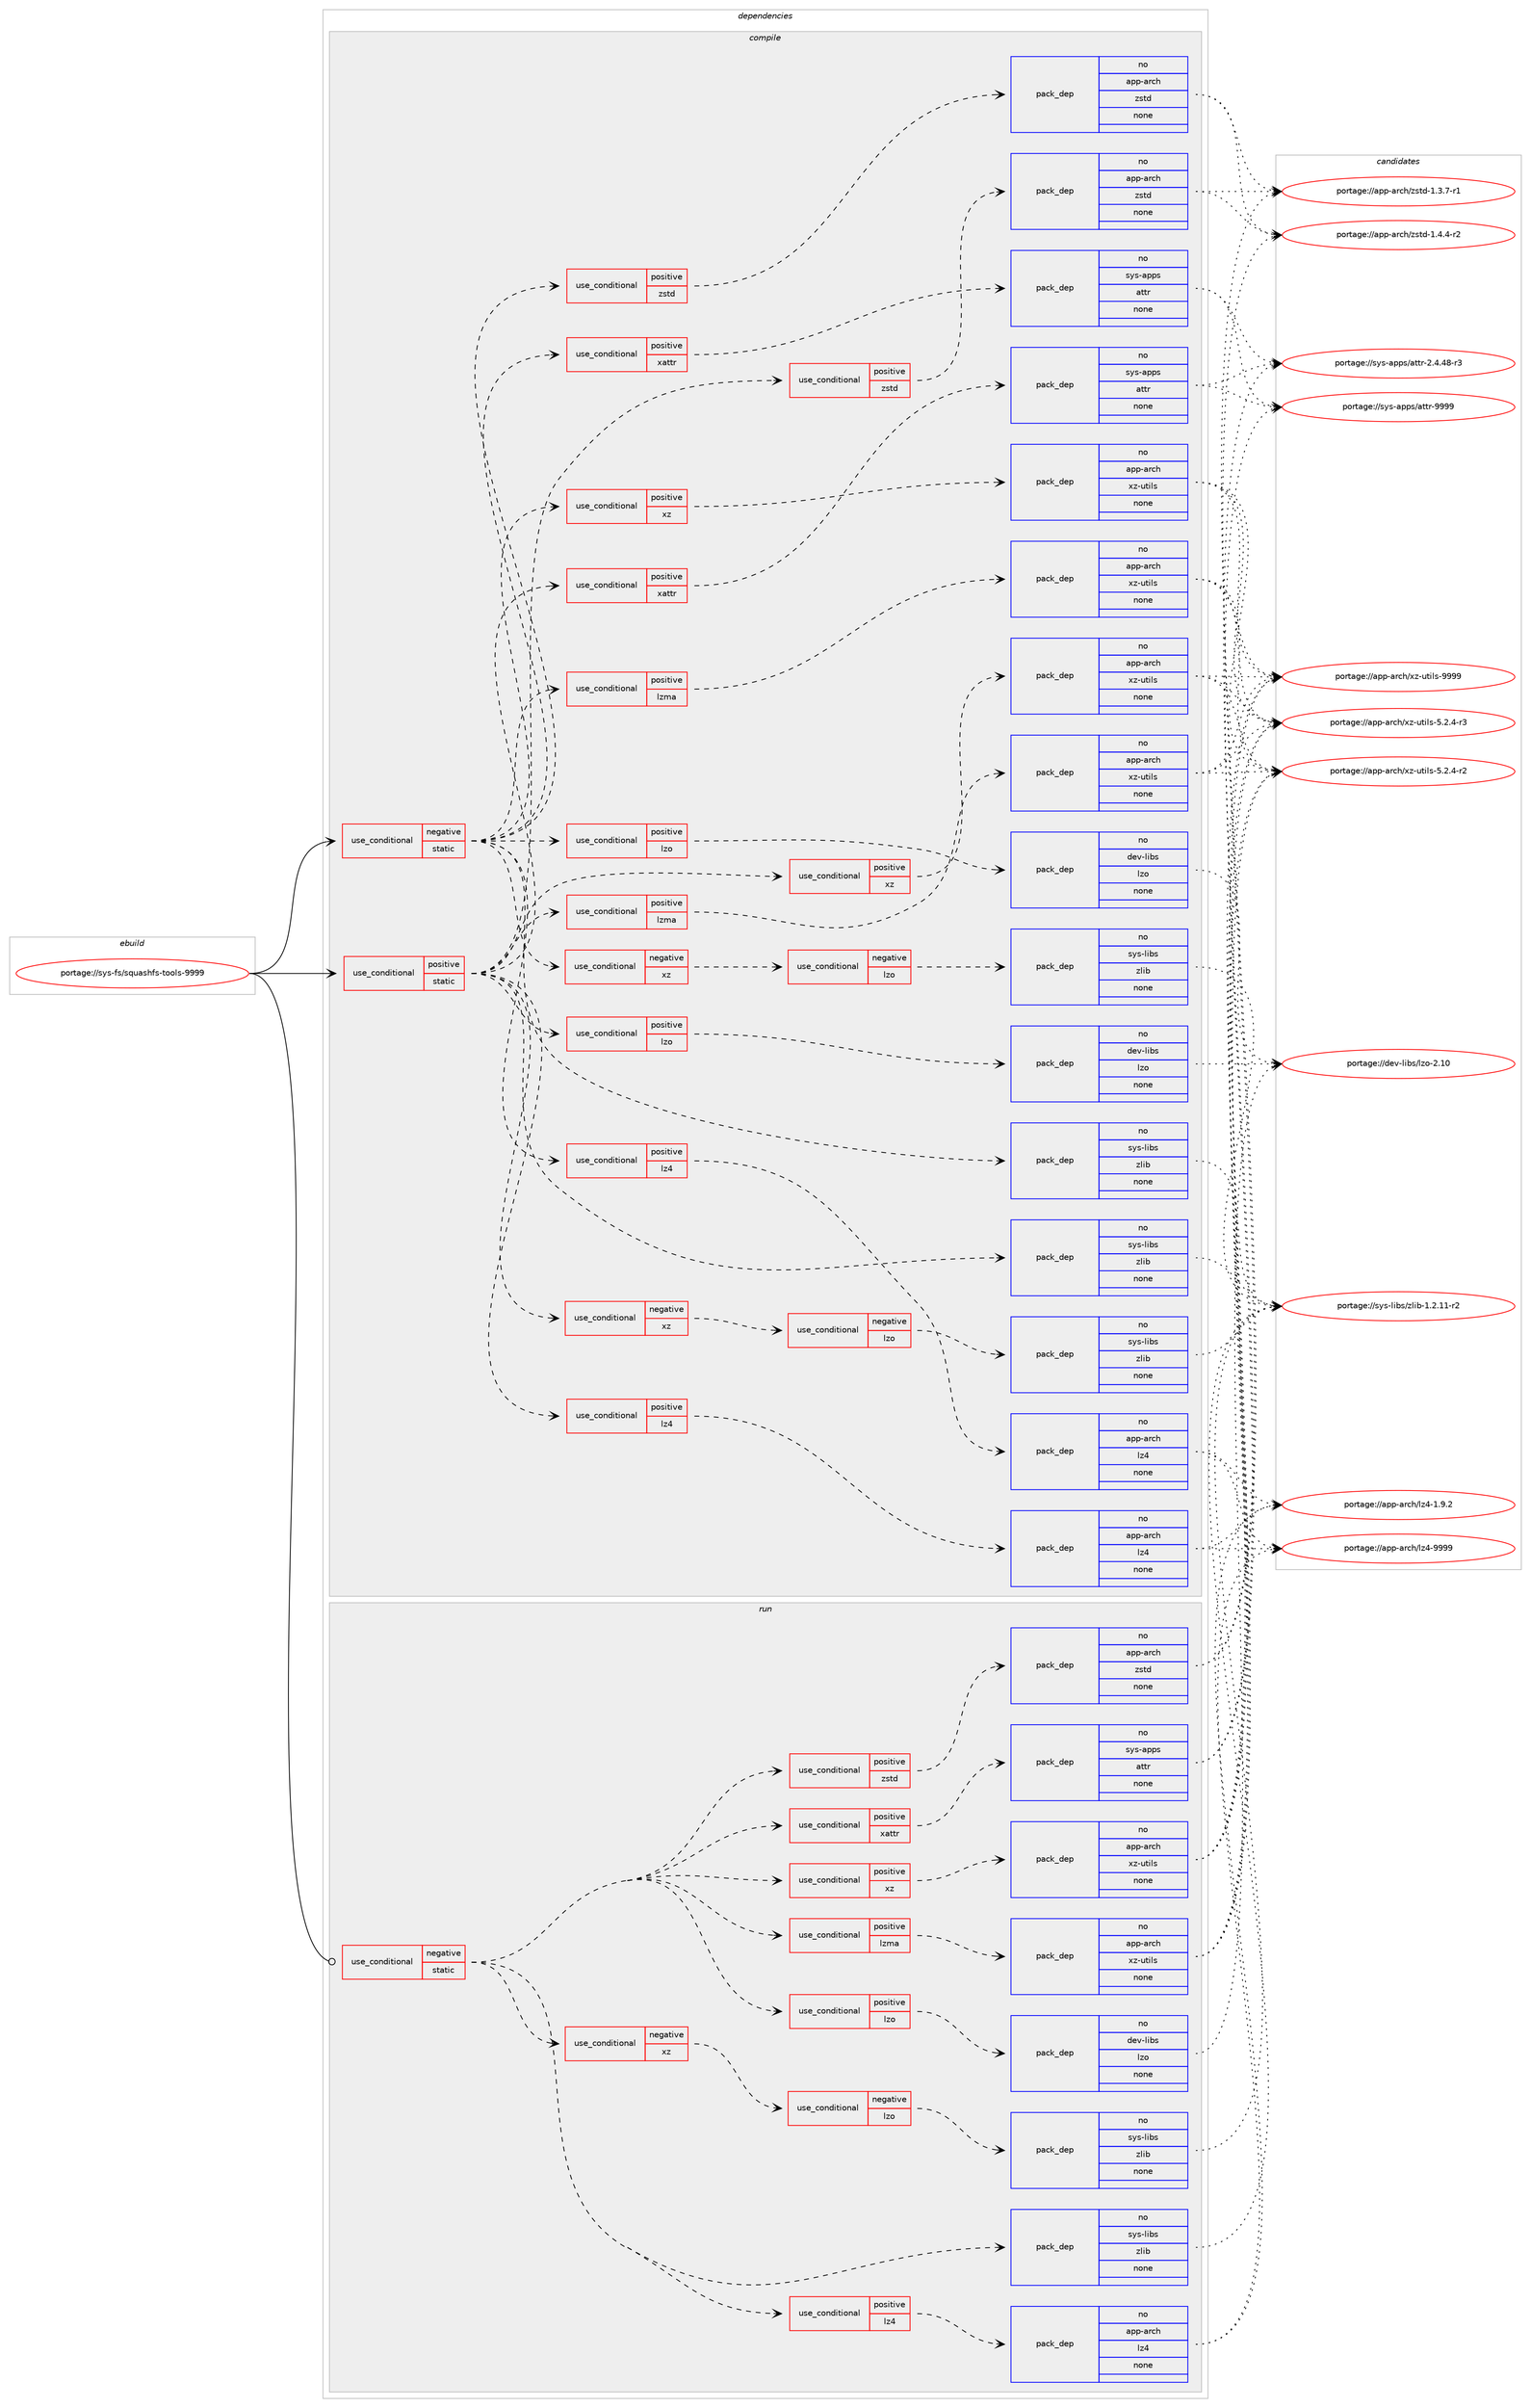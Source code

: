 digraph prolog {

# *************
# Graph options
# *************

newrank=true;
concentrate=true;
compound=true;
graph [rankdir=LR,fontname=Helvetica,fontsize=10,ranksep=1.5];#, ranksep=2.5, nodesep=0.2];
edge  [arrowhead=vee];
node  [fontname=Helvetica,fontsize=10];

# **********
# The ebuild
# **********

subgraph cluster_leftcol {
color=gray;
rank=same;
label=<<i>ebuild</i>>;
id [label="portage://sys-fs/squashfs-tools-9999", color=red, width=4, href="../sys-fs/squashfs-tools-9999.svg"];
}

# ****************
# The dependencies
# ****************

subgraph cluster_midcol {
color=gray;
label=<<i>dependencies</i>>;
subgraph cluster_compile {
fillcolor="#eeeeee";
style=filled;
label=<<i>compile</i>>;
subgraph cond3689 {
dependency23375 [label=<<TABLE BORDER="0" CELLBORDER="1" CELLSPACING="0" CELLPADDING="4"><TR><TD ROWSPAN="3" CELLPADDING="10">use_conditional</TD></TR><TR><TD>negative</TD></TR><TR><TD>static</TD></TR></TABLE>>, shape=none, color=red];
subgraph cond3690 {
dependency23376 [label=<<TABLE BORDER="0" CELLBORDER="1" CELLSPACING="0" CELLPADDING="4"><TR><TD ROWSPAN="3" CELLPADDING="10">use_conditional</TD></TR><TR><TD>negative</TD></TR><TR><TD>xz</TD></TR></TABLE>>, shape=none, color=red];
subgraph cond3691 {
dependency23377 [label=<<TABLE BORDER="0" CELLBORDER="1" CELLSPACING="0" CELLPADDING="4"><TR><TD ROWSPAN="3" CELLPADDING="10">use_conditional</TD></TR><TR><TD>negative</TD></TR><TR><TD>lzo</TD></TR></TABLE>>, shape=none, color=red];
subgraph pack19069 {
dependency23378 [label=<<TABLE BORDER="0" CELLBORDER="1" CELLSPACING="0" CELLPADDING="4" WIDTH="220"><TR><TD ROWSPAN="6" CELLPADDING="30">pack_dep</TD></TR><TR><TD WIDTH="110">no</TD></TR><TR><TD>sys-libs</TD></TR><TR><TD>zlib</TD></TR><TR><TD>none</TD></TR><TR><TD></TD></TR></TABLE>>, shape=none, color=blue];
}
dependency23377:e -> dependency23378:w [weight=20,style="dashed",arrowhead="vee"];
}
dependency23376:e -> dependency23377:w [weight=20,style="dashed",arrowhead="vee"];
}
dependency23375:e -> dependency23376:w [weight=20,style="dashed",arrowhead="vee"];
subgraph cond3692 {
dependency23379 [label=<<TABLE BORDER="0" CELLBORDER="1" CELLSPACING="0" CELLPADDING="4"><TR><TD ROWSPAN="3" CELLPADDING="10">use_conditional</TD></TR><TR><TD>positive</TD></TR><TR><TD>lz4</TD></TR></TABLE>>, shape=none, color=red];
subgraph pack19070 {
dependency23380 [label=<<TABLE BORDER="0" CELLBORDER="1" CELLSPACING="0" CELLPADDING="4" WIDTH="220"><TR><TD ROWSPAN="6" CELLPADDING="30">pack_dep</TD></TR><TR><TD WIDTH="110">no</TD></TR><TR><TD>app-arch</TD></TR><TR><TD>lz4</TD></TR><TR><TD>none</TD></TR><TR><TD></TD></TR></TABLE>>, shape=none, color=blue];
}
dependency23379:e -> dependency23380:w [weight=20,style="dashed",arrowhead="vee"];
}
dependency23375:e -> dependency23379:w [weight=20,style="dashed",arrowhead="vee"];
subgraph cond3693 {
dependency23381 [label=<<TABLE BORDER="0" CELLBORDER="1" CELLSPACING="0" CELLPADDING="4"><TR><TD ROWSPAN="3" CELLPADDING="10">use_conditional</TD></TR><TR><TD>positive</TD></TR><TR><TD>lzma</TD></TR></TABLE>>, shape=none, color=red];
subgraph pack19071 {
dependency23382 [label=<<TABLE BORDER="0" CELLBORDER="1" CELLSPACING="0" CELLPADDING="4" WIDTH="220"><TR><TD ROWSPAN="6" CELLPADDING="30">pack_dep</TD></TR><TR><TD WIDTH="110">no</TD></TR><TR><TD>app-arch</TD></TR><TR><TD>xz-utils</TD></TR><TR><TD>none</TD></TR><TR><TD></TD></TR></TABLE>>, shape=none, color=blue];
}
dependency23381:e -> dependency23382:w [weight=20,style="dashed",arrowhead="vee"];
}
dependency23375:e -> dependency23381:w [weight=20,style="dashed",arrowhead="vee"];
subgraph cond3694 {
dependency23383 [label=<<TABLE BORDER="0" CELLBORDER="1" CELLSPACING="0" CELLPADDING="4"><TR><TD ROWSPAN="3" CELLPADDING="10">use_conditional</TD></TR><TR><TD>positive</TD></TR><TR><TD>lzo</TD></TR></TABLE>>, shape=none, color=red];
subgraph pack19072 {
dependency23384 [label=<<TABLE BORDER="0" CELLBORDER="1" CELLSPACING="0" CELLPADDING="4" WIDTH="220"><TR><TD ROWSPAN="6" CELLPADDING="30">pack_dep</TD></TR><TR><TD WIDTH="110">no</TD></TR><TR><TD>dev-libs</TD></TR><TR><TD>lzo</TD></TR><TR><TD>none</TD></TR><TR><TD></TD></TR></TABLE>>, shape=none, color=blue];
}
dependency23383:e -> dependency23384:w [weight=20,style="dashed",arrowhead="vee"];
}
dependency23375:e -> dependency23383:w [weight=20,style="dashed",arrowhead="vee"];
subgraph pack19073 {
dependency23385 [label=<<TABLE BORDER="0" CELLBORDER="1" CELLSPACING="0" CELLPADDING="4" WIDTH="220"><TR><TD ROWSPAN="6" CELLPADDING="30">pack_dep</TD></TR><TR><TD WIDTH="110">no</TD></TR><TR><TD>sys-libs</TD></TR><TR><TD>zlib</TD></TR><TR><TD>none</TD></TR><TR><TD></TD></TR></TABLE>>, shape=none, color=blue];
}
dependency23375:e -> dependency23385:w [weight=20,style="dashed",arrowhead="vee"];
subgraph cond3695 {
dependency23386 [label=<<TABLE BORDER="0" CELLBORDER="1" CELLSPACING="0" CELLPADDING="4"><TR><TD ROWSPAN="3" CELLPADDING="10">use_conditional</TD></TR><TR><TD>positive</TD></TR><TR><TD>xattr</TD></TR></TABLE>>, shape=none, color=red];
subgraph pack19074 {
dependency23387 [label=<<TABLE BORDER="0" CELLBORDER="1" CELLSPACING="0" CELLPADDING="4" WIDTH="220"><TR><TD ROWSPAN="6" CELLPADDING="30">pack_dep</TD></TR><TR><TD WIDTH="110">no</TD></TR><TR><TD>sys-apps</TD></TR><TR><TD>attr</TD></TR><TR><TD>none</TD></TR><TR><TD></TD></TR></TABLE>>, shape=none, color=blue];
}
dependency23386:e -> dependency23387:w [weight=20,style="dashed",arrowhead="vee"];
}
dependency23375:e -> dependency23386:w [weight=20,style="dashed",arrowhead="vee"];
subgraph cond3696 {
dependency23388 [label=<<TABLE BORDER="0" CELLBORDER="1" CELLSPACING="0" CELLPADDING="4"><TR><TD ROWSPAN="3" CELLPADDING="10">use_conditional</TD></TR><TR><TD>positive</TD></TR><TR><TD>xz</TD></TR></TABLE>>, shape=none, color=red];
subgraph pack19075 {
dependency23389 [label=<<TABLE BORDER="0" CELLBORDER="1" CELLSPACING="0" CELLPADDING="4" WIDTH="220"><TR><TD ROWSPAN="6" CELLPADDING="30">pack_dep</TD></TR><TR><TD WIDTH="110">no</TD></TR><TR><TD>app-arch</TD></TR><TR><TD>xz-utils</TD></TR><TR><TD>none</TD></TR><TR><TD></TD></TR></TABLE>>, shape=none, color=blue];
}
dependency23388:e -> dependency23389:w [weight=20,style="dashed",arrowhead="vee"];
}
dependency23375:e -> dependency23388:w [weight=20,style="dashed",arrowhead="vee"];
subgraph cond3697 {
dependency23390 [label=<<TABLE BORDER="0" CELLBORDER="1" CELLSPACING="0" CELLPADDING="4"><TR><TD ROWSPAN="3" CELLPADDING="10">use_conditional</TD></TR><TR><TD>positive</TD></TR><TR><TD>zstd</TD></TR></TABLE>>, shape=none, color=red];
subgraph pack19076 {
dependency23391 [label=<<TABLE BORDER="0" CELLBORDER="1" CELLSPACING="0" CELLPADDING="4" WIDTH="220"><TR><TD ROWSPAN="6" CELLPADDING="30">pack_dep</TD></TR><TR><TD WIDTH="110">no</TD></TR><TR><TD>app-arch</TD></TR><TR><TD>zstd</TD></TR><TR><TD>none</TD></TR><TR><TD></TD></TR></TABLE>>, shape=none, color=blue];
}
dependency23390:e -> dependency23391:w [weight=20,style="dashed",arrowhead="vee"];
}
dependency23375:e -> dependency23390:w [weight=20,style="dashed",arrowhead="vee"];
}
id:e -> dependency23375:w [weight=20,style="solid",arrowhead="vee"];
subgraph cond3698 {
dependency23392 [label=<<TABLE BORDER="0" CELLBORDER="1" CELLSPACING="0" CELLPADDING="4"><TR><TD ROWSPAN="3" CELLPADDING="10">use_conditional</TD></TR><TR><TD>positive</TD></TR><TR><TD>static</TD></TR></TABLE>>, shape=none, color=red];
subgraph cond3699 {
dependency23393 [label=<<TABLE BORDER="0" CELLBORDER="1" CELLSPACING="0" CELLPADDING="4"><TR><TD ROWSPAN="3" CELLPADDING="10">use_conditional</TD></TR><TR><TD>negative</TD></TR><TR><TD>xz</TD></TR></TABLE>>, shape=none, color=red];
subgraph cond3700 {
dependency23394 [label=<<TABLE BORDER="0" CELLBORDER="1" CELLSPACING="0" CELLPADDING="4"><TR><TD ROWSPAN="3" CELLPADDING="10">use_conditional</TD></TR><TR><TD>negative</TD></TR><TR><TD>lzo</TD></TR></TABLE>>, shape=none, color=red];
subgraph pack19077 {
dependency23395 [label=<<TABLE BORDER="0" CELLBORDER="1" CELLSPACING="0" CELLPADDING="4" WIDTH="220"><TR><TD ROWSPAN="6" CELLPADDING="30">pack_dep</TD></TR><TR><TD WIDTH="110">no</TD></TR><TR><TD>sys-libs</TD></TR><TR><TD>zlib</TD></TR><TR><TD>none</TD></TR><TR><TD></TD></TR></TABLE>>, shape=none, color=blue];
}
dependency23394:e -> dependency23395:w [weight=20,style="dashed",arrowhead="vee"];
}
dependency23393:e -> dependency23394:w [weight=20,style="dashed",arrowhead="vee"];
}
dependency23392:e -> dependency23393:w [weight=20,style="dashed",arrowhead="vee"];
subgraph cond3701 {
dependency23396 [label=<<TABLE BORDER="0" CELLBORDER="1" CELLSPACING="0" CELLPADDING="4"><TR><TD ROWSPAN="3" CELLPADDING="10">use_conditional</TD></TR><TR><TD>positive</TD></TR><TR><TD>lz4</TD></TR></TABLE>>, shape=none, color=red];
subgraph pack19078 {
dependency23397 [label=<<TABLE BORDER="0" CELLBORDER="1" CELLSPACING="0" CELLPADDING="4" WIDTH="220"><TR><TD ROWSPAN="6" CELLPADDING="30">pack_dep</TD></TR><TR><TD WIDTH="110">no</TD></TR><TR><TD>app-arch</TD></TR><TR><TD>lz4</TD></TR><TR><TD>none</TD></TR><TR><TD></TD></TR></TABLE>>, shape=none, color=blue];
}
dependency23396:e -> dependency23397:w [weight=20,style="dashed",arrowhead="vee"];
}
dependency23392:e -> dependency23396:w [weight=20,style="dashed",arrowhead="vee"];
subgraph cond3702 {
dependency23398 [label=<<TABLE BORDER="0" CELLBORDER="1" CELLSPACING="0" CELLPADDING="4"><TR><TD ROWSPAN="3" CELLPADDING="10">use_conditional</TD></TR><TR><TD>positive</TD></TR><TR><TD>lzma</TD></TR></TABLE>>, shape=none, color=red];
subgraph pack19079 {
dependency23399 [label=<<TABLE BORDER="0" CELLBORDER="1" CELLSPACING="0" CELLPADDING="4" WIDTH="220"><TR><TD ROWSPAN="6" CELLPADDING="30">pack_dep</TD></TR><TR><TD WIDTH="110">no</TD></TR><TR><TD>app-arch</TD></TR><TR><TD>xz-utils</TD></TR><TR><TD>none</TD></TR><TR><TD></TD></TR></TABLE>>, shape=none, color=blue];
}
dependency23398:e -> dependency23399:w [weight=20,style="dashed",arrowhead="vee"];
}
dependency23392:e -> dependency23398:w [weight=20,style="dashed",arrowhead="vee"];
subgraph cond3703 {
dependency23400 [label=<<TABLE BORDER="0" CELLBORDER="1" CELLSPACING="0" CELLPADDING="4"><TR><TD ROWSPAN="3" CELLPADDING="10">use_conditional</TD></TR><TR><TD>positive</TD></TR><TR><TD>lzo</TD></TR></TABLE>>, shape=none, color=red];
subgraph pack19080 {
dependency23401 [label=<<TABLE BORDER="0" CELLBORDER="1" CELLSPACING="0" CELLPADDING="4" WIDTH="220"><TR><TD ROWSPAN="6" CELLPADDING="30">pack_dep</TD></TR><TR><TD WIDTH="110">no</TD></TR><TR><TD>dev-libs</TD></TR><TR><TD>lzo</TD></TR><TR><TD>none</TD></TR><TR><TD></TD></TR></TABLE>>, shape=none, color=blue];
}
dependency23400:e -> dependency23401:w [weight=20,style="dashed",arrowhead="vee"];
}
dependency23392:e -> dependency23400:w [weight=20,style="dashed",arrowhead="vee"];
subgraph pack19081 {
dependency23402 [label=<<TABLE BORDER="0" CELLBORDER="1" CELLSPACING="0" CELLPADDING="4" WIDTH="220"><TR><TD ROWSPAN="6" CELLPADDING="30">pack_dep</TD></TR><TR><TD WIDTH="110">no</TD></TR><TR><TD>sys-libs</TD></TR><TR><TD>zlib</TD></TR><TR><TD>none</TD></TR><TR><TD></TD></TR></TABLE>>, shape=none, color=blue];
}
dependency23392:e -> dependency23402:w [weight=20,style="dashed",arrowhead="vee"];
subgraph cond3704 {
dependency23403 [label=<<TABLE BORDER="0" CELLBORDER="1" CELLSPACING="0" CELLPADDING="4"><TR><TD ROWSPAN="3" CELLPADDING="10">use_conditional</TD></TR><TR><TD>positive</TD></TR><TR><TD>xattr</TD></TR></TABLE>>, shape=none, color=red];
subgraph pack19082 {
dependency23404 [label=<<TABLE BORDER="0" CELLBORDER="1" CELLSPACING="0" CELLPADDING="4" WIDTH="220"><TR><TD ROWSPAN="6" CELLPADDING="30">pack_dep</TD></TR><TR><TD WIDTH="110">no</TD></TR><TR><TD>sys-apps</TD></TR><TR><TD>attr</TD></TR><TR><TD>none</TD></TR><TR><TD></TD></TR></TABLE>>, shape=none, color=blue];
}
dependency23403:e -> dependency23404:w [weight=20,style="dashed",arrowhead="vee"];
}
dependency23392:e -> dependency23403:w [weight=20,style="dashed",arrowhead="vee"];
subgraph cond3705 {
dependency23405 [label=<<TABLE BORDER="0" CELLBORDER="1" CELLSPACING="0" CELLPADDING="4"><TR><TD ROWSPAN="3" CELLPADDING="10">use_conditional</TD></TR><TR><TD>positive</TD></TR><TR><TD>xz</TD></TR></TABLE>>, shape=none, color=red];
subgraph pack19083 {
dependency23406 [label=<<TABLE BORDER="0" CELLBORDER="1" CELLSPACING="0" CELLPADDING="4" WIDTH="220"><TR><TD ROWSPAN="6" CELLPADDING="30">pack_dep</TD></TR><TR><TD WIDTH="110">no</TD></TR><TR><TD>app-arch</TD></TR><TR><TD>xz-utils</TD></TR><TR><TD>none</TD></TR><TR><TD></TD></TR></TABLE>>, shape=none, color=blue];
}
dependency23405:e -> dependency23406:w [weight=20,style="dashed",arrowhead="vee"];
}
dependency23392:e -> dependency23405:w [weight=20,style="dashed",arrowhead="vee"];
subgraph cond3706 {
dependency23407 [label=<<TABLE BORDER="0" CELLBORDER="1" CELLSPACING="0" CELLPADDING="4"><TR><TD ROWSPAN="3" CELLPADDING="10">use_conditional</TD></TR><TR><TD>positive</TD></TR><TR><TD>zstd</TD></TR></TABLE>>, shape=none, color=red];
subgraph pack19084 {
dependency23408 [label=<<TABLE BORDER="0" CELLBORDER="1" CELLSPACING="0" CELLPADDING="4" WIDTH="220"><TR><TD ROWSPAN="6" CELLPADDING="30">pack_dep</TD></TR><TR><TD WIDTH="110">no</TD></TR><TR><TD>app-arch</TD></TR><TR><TD>zstd</TD></TR><TR><TD>none</TD></TR><TR><TD></TD></TR></TABLE>>, shape=none, color=blue];
}
dependency23407:e -> dependency23408:w [weight=20,style="dashed",arrowhead="vee"];
}
dependency23392:e -> dependency23407:w [weight=20,style="dashed",arrowhead="vee"];
}
id:e -> dependency23392:w [weight=20,style="solid",arrowhead="vee"];
}
subgraph cluster_compileandrun {
fillcolor="#eeeeee";
style=filled;
label=<<i>compile and run</i>>;
}
subgraph cluster_run {
fillcolor="#eeeeee";
style=filled;
label=<<i>run</i>>;
subgraph cond3707 {
dependency23409 [label=<<TABLE BORDER="0" CELLBORDER="1" CELLSPACING="0" CELLPADDING="4"><TR><TD ROWSPAN="3" CELLPADDING="10">use_conditional</TD></TR><TR><TD>negative</TD></TR><TR><TD>static</TD></TR></TABLE>>, shape=none, color=red];
subgraph cond3708 {
dependency23410 [label=<<TABLE BORDER="0" CELLBORDER="1" CELLSPACING="0" CELLPADDING="4"><TR><TD ROWSPAN="3" CELLPADDING="10">use_conditional</TD></TR><TR><TD>negative</TD></TR><TR><TD>xz</TD></TR></TABLE>>, shape=none, color=red];
subgraph cond3709 {
dependency23411 [label=<<TABLE BORDER="0" CELLBORDER="1" CELLSPACING="0" CELLPADDING="4"><TR><TD ROWSPAN="3" CELLPADDING="10">use_conditional</TD></TR><TR><TD>negative</TD></TR><TR><TD>lzo</TD></TR></TABLE>>, shape=none, color=red];
subgraph pack19085 {
dependency23412 [label=<<TABLE BORDER="0" CELLBORDER="1" CELLSPACING="0" CELLPADDING="4" WIDTH="220"><TR><TD ROWSPAN="6" CELLPADDING="30">pack_dep</TD></TR><TR><TD WIDTH="110">no</TD></TR><TR><TD>sys-libs</TD></TR><TR><TD>zlib</TD></TR><TR><TD>none</TD></TR><TR><TD></TD></TR></TABLE>>, shape=none, color=blue];
}
dependency23411:e -> dependency23412:w [weight=20,style="dashed",arrowhead="vee"];
}
dependency23410:e -> dependency23411:w [weight=20,style="dashed",arrowhead="vee"];
}
dependency23409:e -> dependency23410:w [weight=20,style="dashed",arrowhead="vee"];
subgraph cond3710 {
dependency23413 [label=<<TABLE BORDER="0" CELLBORDER="1" CELLSPACING="0" CELLPADDING="4"><TR><TD ROWSPAN="3" CELLPADDING="10">use_conditional</TD></TR><TR><TD>positive</TD></TR><TR><TD>lz4</TD></TR></TABLE>>, shape=none, color=red];
subgraph pack19086 {
dependency23414 [label=<<TABLE BORDER="0" CELLBORDER="1" CELLSPACING="0" CELLPADDING="4" WIDTH="220"><TR><TD ROWSPAN="6" CELLPADDING="30">pack_dep</TD></TR><TR><TD WIDTH="110">no</TD></TR><TR><TD>app-arch</TD></TR><TR><TD>lz4</TD></TR><TR><TD>none</TD></TR><TR><TD></TD></TR></TABLE>>, shape=none, color=blue];
}
dependency23413:e -> dependency23414:w [weight=20,style="dashed",arrowhead="vee"];
}
dependency23409:e -> dependency23413:w [weight=20,style="dashed",arrowhead="vee"];
subgraph cond3711 {
dependency23415 [label=<<TABLE BORDER="0" CELLBORDER="1" CELLSPACING="0" CELLPADDING="4"><TR><TD ROWSPAN="3" CELLPADDING="10">use_conditional</TD></TR><TR><TD>positive</TD></TR><TR><TD>lzma</TD></TR></TABLE>>, shape=none, color=red];
subgraph pack19087 {
dependency23416 [label=<<TABLE BORDER="0" CELLBORDER="1" CELLSPACING="0" CELLPADDING="4" WIDTH="220"><TR><TD ROWSPAN="6" CELLPADDING="30">pack_dep</TD></TR><TR><TD WIDTH="110">no</TD></TR><TR><TD>app-arch</TD></TR><TR><TD>xz-utils</TD></TR><TR><TD>none</TD></TR><TR><TD></TD></TR></TABLE>>, shape=none, color=blue];
}
dependency23415:e -> dependency23416:w [weight=20,style="dashed",arrowhead="vee"];
}
dependency23409:e -> dependency23415:w [weight=20,style="dashed",arrowhead="vee"];
subgraph cond3712 {
dependency23417 [label=<<TABLE BORDER="0" CELLBORDER="1" CELLSPACING="0" CELLPADDING="4"><TR><TD ROWSPAN="3" CELLPADDING="10">use_conditional</TD></TR><TR><TD>positive</TD></TR><TR><TD>lzo</TD></TR></TABLE>>, shape=none, color=red];
subgraph pack19088 {
dependency23418 [label=<<TABLE BORDER="0" CELLBORDER="1" CELLSPACING="0" CELLPADDING="4" WIDTH="220"><TR><TD ROWSPAN="6" CELLPADDING="30">pack_dep</TD></TR><TR><TD WIDTH="110">no</TD></TR><TR><TD>dev-libs</TD></TR><TR><TD>lzo</TD></TR><TR><TD>none</TD></TR><TR><TD></TD></TR></TABLE>>, shape=none, color=blue];
}
dependency23417:e -> dependency23418:w [weight=20,style="dashed",arrowhead="vee"];
}
dependency23409:e -> dependency23417:w [weight=20,style="dashed",arrowhead="vee"];
subgraph pack19089 {
dependency23419 [label=<<TABLE BORDER="0" CELLBORDER="1" CELLSPACING="0" CELLPADDING="4" WIDTH="220"><TR><TD ROWSPAN="6" CELLPADDING="30">pack_dep</TD></TR><TR><TD WIDTH="110">no</TD></TR><TR><TD>sys-libs</TD></TR><TR><TD>zlib</TD></TR><TR><TD>none</TD></TR><TR><TD></TD></TR></TABLE>>, shape=none, color=blue];
}
dependency23409:e -> dependency23419:w [weight=20,style="dashed",arrowhead="vee"];
subgraph cond3713 {
dependency23420 [label=<<TABLE BORDER="0" CELLBORDER="1" CELLSPACING="0" CELLPADDING="4"><TR><TD ROWSPAN="3" CELLPADDING="10">use_conditional</TD></TR><TR><TD>positive</TD></TR><TR><TD>xattr</TD></TR></TABLE>>, shape=none, color=red];
subgraph pack19090 {
dependency23421 [label=<<TABLE BORDER="0" CELLBORDER="1" CELLSPACING="0" CELLPADDING="4" WIDTH="220"><TR><TD ROWSPAN="6" CELLPADDING="30">pack_dep</TD></TR><TR><TD WIDTH="110">no</TD></TR><TR><TD>sys-apps</TD></TR><TR><TD>attr</TD></TR><TR><TD>none</TD></TR><TR><TD></TD></TR></TABLE>>, shape=none, color=blue];
}
dependency23420:e -> dependency23421:w [weight=20,style="dashed",arrowhead="vee"];
}
dependency23409:e -> dependency23420:w [weight=20,style="dashed",arrowhead="vee"];
subgraph cond3714 {
dependency23422 [label=<<TABLE BORDER="0" CELLBORDER="1" CELLSPACING="0" CELLPADDING="4"><TR><TD ROWSPAN="3" CELLPADDING="10">use_conditional</TD></TR><TR><TD>positive</TD></TR><TR><TD>xz</TD></TR></TABLE>>, shape=none, color=red];
subgraph pack19091 {
dependency23423 [label=<<TABLE BORDER="0" CELLBORDER="1" CELLSPACING="0" CELLPADDING="4" WIDTH="220"><TR><TD ROWSPAN="6" CELLPADDING="30">pack_dep</TD></TR><TR><TD WIDTH="110">no</TD></TR><TR><TD>app-arch</TD></TR><TR><TD>xz-utils</TD></TR><TR><TD>none</TD></TR><TR><TD></TD></TR></TABLE>>, shape=none, color=blue];
}
dependency23422:e -> dependency23423:w [weight=20,style="dashed",arrowhead="vee"];
}
dependency23409:e -> dependency23422:w [weight=20,style="dashed",arrowhead="vee"];
subgraph cond3715 {
dependency23424 [label=<<TABLE BORDER="0" CELLBORDER="1" CELLSPACING="0" CELLPADDING="4"><TR><TD ROWSPAN="3" CELLPADDING="10">use_conditional</TD></TR><TR><TD>positive</TD></TR><TR><TD>zstd</TD></TR></TABLE>>, shape=none, color=red];
subgraph pack19092 {
dependency23425 [label=<<TABLE BORDER="0" CELLBORDER="1" CELLSPACING="0" CELLPADDING="4" WIDTH="220"><TR><TD ROWSPAN="6" CELLPADDING="30">pack_dep</TD></TR><TR><TD WIDTH="110">no</TD></TR><TR><TD>app-arch</TD></TR><TR><TD>zstd</TD></TR><TR><TD>none</TD></TR><TR><TD></TD></TR></TABLE>>, shape=none, color=blue];
}
dependency23424:e -> dependency23425:w [weight=20,style="dashed",arrowhead="vee"];
}
dependency23409:e -> dependency23424:w [weight=20,style="dashed",arrowhead="vee"];
}
id:e -> dependency23409:w [weight=20,style="solid",arrowhead="odot"];
}
}

# **************
# The candidates
# **************

subgraph cluster_choices {
rank=same;
color=gray;
label=<<i>candidates</i>>;

subgraph choice19069 {
color=black;
nodesep=1;
choice11512111545108105981154712210810598454946504649494511450 [label="portage://sys-libs/zlib-1.2.11-r2", color=red, width=4,href="../sys-libs/zlib-1.2.11-r2.svg"];
dependency23378:e -> choice11512111545108105981154712210810598454946504649494511450:w [style=dotted,weight="100"];
}
subgraph choice19070 {
color=black;
nodesep=1;
choice9711211245971149910447108122524557575757 [label="portage://app-arch/lz4-9999", color=red, width=4,href="../app-arch/lz4-9999.svg"];
choice971121124597114991044710812252454946574650 [label="portage://app-arch/lz4-1.9.2", color=red, width=4,href="../app-arch/lz4-1.9.2.svg"];
dependency23380:e -> choice9711211245971149910447108122524557575757:w [style=dotted,weight="100"];
dependency23380:e -> choice971121124597114991044710812252454946574650:w [style=dotted,weight="100"];
}
subgraph choice19071 {
color=black;
nodesep=1;
choice9711211245971149910447120122451171161051081154557575757 [label="portage://app-arch/xz-utils-9999", color=red, width=4,href="../app-arch/xz-utils-9999.svg"];
choice9711211245971149910447120122451171161051081154553465046524511451 [label="portage://app-arch/xz-utils-5.2.4-r3", color=red, width=4,href="../app-arch/xz-utils-5.2.4-r3.svg"];
choice9711211245971149910447120122451171161051081154553465046524511450 [label="portage://app-arch/xz-utils-5.2.4-r2", color=red, width=4,href="../app-arch/xz-utils-5.2.4-r2.svg"];
dependency23382:e -> choice9711211245971149910447120122451171161051081154557575757:w [style=dotted,weight="100"];
dependency23382:e -> choice9711211245971149910447120122451171161051081154553465046524511451:w [style=dotted,weight="100"];
dependency23382:e -> choice9711211245971149910447120122451171161051081154553465046524511450:w [style=dotted,weight="100"];
}
subgraph choice19072 {
color=black;
nodesep=1;
choice1001011184510810598115471081221114550464948 [label="portage://dev-libs/lzo-2.10", color=red, width=4,href="../dev-libs/lzo-2.10.svg"];
dependency23384:e -> choice1001011184510810598115471081221114550464948:w [style=dotted,weight="100"];
}
subgraph choice19073 {
color=black;
nodesep=1;
choice11512111545108105981154712210810598454946504649494511450 [label="portage://sys-libs/zlib-1.2.11-r2", color=red, width=4,href="../sys-libs/zlib-1.2.11-r2.svg"];
dependency23385:e -> choice11512111545108105981154712210810598454946504649494511450:w [style=dotted,weight="100"];
}
subgraph choice19074 {
color=black;
nodesep=1;
choice115121115459711211211547971161161144557575757 [label="portage://sys-apps/attr-9999", color=red, width=4,href="../sys-apps/attr-9999.svg"];
choice11512111545971121121154797116116114455046524652564511451 [label="portage://sys-apps/attr-2.4.48-r3", color=red, width=4,href="../sys-apps/attr-2.4.48-r3.svg"];
dependency23387:e -> choice115121115459711211211547971161161144557575757:w [style=dotted,weight="100"];
dependency23387:e -> choice11512111545971121121154797116116114455046524652564511451:w [style=dotted,weight="100"];
}
subgraph choice19075 {
color=black;
nodesep=1;
choice9711211245971149910447120122451171161051081154557575757 [label="portage://app-arch/xz-utils-9999", color=red, width=4,href="../app-arch/xz-utils-9999.svg"];
choice9711211245971149910447120122451171161051081154553465046524511451 [label="portage://app-arch/xz-utils-5.2.4-r3", color=red, width=4,href="../app-arch/xz-utils-5.2.4-r3.svg"];
choice9711211245971149910447120122451171161051081154553465046524511450 [label="portage://app-arch/xz-utils-5.2.4-r2", color=red, width=4,href="../app-arch/xz-utils-5.2.4-r2.svg"];
dependency23389:e -> choice9711211245971149910447120122451171161051081154557575757:w [style=dotted,weight="100"];
dependency23389:e -> choice9711211245971149910447120122451171161051081154553465046524511451:w [style=dotted,weight="100"];
dependency23389:e -> choice9711211245971149910447120122451171161051081154553465046524511450:w [style=dotted,weight="100"];
}
subgraph choice19076 {
color=black;
nodesep=1;
choice97112112459711499104471221151161004549465246524511450 [label="portage://app-arch/zstd-1.4.4-r2", color=red, width=4,href="../app-arch/zstd-1.4.4-r2.svg"];
choice97112112459711499104471221151161004549465146554511449 [label="portage://app-arch/zstd-1.3.7-r1", color=red, width=4,href="../app-arch/zstd-1.3.7-r1.svg"];
dependency23391:e -> choice97112112459711499104471221151161004549465246524511450:w [style=dotted,weight="100"];
dependency23391:e -> choice97112112459711499104471221151161004549465146554511449:w [style=dotted,weight="100"];
}
subgraph choice19077 {
color=black;
nodesep=1;
choice11512111545108105981154712210810598454946504649494511450 [label="portage://sys-libs/zlib-1.2.11-r2", color=red, width=4,href="../sys-libs/zlib-1.2.11-r2.svg"];
dependency23395:e -> choice11512111545108105981154712210810598454946504649494511450:w [style=dotted,weight="100"];
}
subgraph choice19078 {
color=black;
nodesep=1;
choice9711211245971149910447108122524557575757 [label="portage://app-arch/lz4-9999", color=red, width=4,href="../app-arch/lz4-9999.svg"];
choice971121124597114991044710812252454946574650 [label="portage://app-arch/lz4-1.9.2", color=red, width=4,href="../app-arch/lz4-1.9.2.svg"];
dependency23397:e -> choice9711211245971149910447108122524557575757:w [style=dotted,weight="100"];
dependency23397:e -> choice971121124597114991044710812252454946574650:w [style=dotted,weight="100"];
}
subgraph choice19079 {
color=black;
nodesep=1;
choice9711211245971149910447120122451171161051081154557575757 [label="portage://app-arch/xz-utils-9999", color=red, width=4,href="../app-arch/xz-utils-9999.svg"];
choice9711211245971149910447120122451171161051081154553465046524511451 [label="portage://app-arch/xz-utils-5.2.4-r3", color=red, width=4,href="../app-arch/xz-utils-5.2.4-r3.svg"];
choice9711211245971149910447120122451171161051081154553465046524511450 [label="portage://app-arch/xz-utils-5.2.4-r2", color=red, width=4,href="../app-arch/xz-utils-5.2.4-r2.svg"];
dependency23399:e -> choice9711211245971149910447120122451171161051081154557575757:w [style=dotted,weight="100"];
dependency23399:e -> choice9711211245971149910447120122451171161051081154553465046524511451:w [style=dotted,weight="100"];
dependency23399:e -> choice9711211245971149910447120122451171161051081154553465046524511450:w [style=dotted,weight="100"];
}
subgraph choice19080 {
color=black;
nodesep=1;
choice1001011184510810598115471081221114550464948 [label="portage://dev-libs/lzo-2.10", color=red, width=4,href="../dev-libs/lzo-2.10.svg"];
dependency23401:e -> choice1001011184510810598115471081221114550464948:w [style=dotted,weight="100"];
}
subgraph choice19081 {
color=black;
nodesep=1;
choice11512111545108105981154712210810598454946504649494511450 [label="portage://sys-libs/zlib-1.2.11-r2", color=red, width=4,href="../sys-libs/zlib-1.2.11-r2.svg"];
dependency23402:e -> choice11512111545108105981154712210810598454946504649494511450:w [style=dotted,weight="100"];
}
subgraph choice19082 {
color=black;
nodesep=1;
choice115121115459711211211547971161161144557575757 [label="portage://sys-apps/attr-9999", color=red, width=4,href="../sys-apps/attr-9999.svg"];
choice11512111545971121121154797116116114455046524652564511451 [label="portage://sys-apps/attr-2.4.48-r3", color=red, width=4,href="../sys-apps/attr-2.4.48-r3.svg"];
dependency23404:e -> choice115121115459711211211547971161161144557575757:w [style=dotted,weight="100"];
dependency23404:e -> choice11512111545971121121154797116116114455046524652564511451:w [style=dotted,weight="100"];
}
subgraph choice19083 {
color=black;
nodesep=1;
choice9711211245971149910447120122451171161051081154557575757 [label="portage://app-arch/xz-utils-9999", color=red, width=4,href="../app-arch/xz-utils-9999.svg"];
choice9711211245971149910447120122451171161051081154553465046524511451 [label="portage://app-arch/xz-utils-5.2.4-r3", color=red, width=4,href="../app-arch/xz-utils-5.2.4-r3.svg"];
choice9711211245971149910447120122451171161051081154553465046524511450 [label="portage://app-arch/xz-utils-5.2.4-r2", color=red, width=4,href="../app-arch/xz-utils-5.2.4-r2.svg"];
dependency23406:e -> choice9711211245971149910447120122451171161051081154557575757:w [style=dotted,weight="100"];
dependency23406:e -> choice9711211245971149910447120122451171161051081154553465046524511451:w [style=dotted,weight="100"];
dependency23406:e -> choice9711211245971149910447120122451171161051081154553465046524511450:w [style=dotted,weight="100"];
}
subgraph choice19084 {
color=black;
nodesep=1;
choice97112112459711499104471221151161004549465246524511450 [label="portage://app-arch/zstd-1.4.4-r2", color=red, width=4,href="../app-arch/zstd-1.4.4-r2.svg"];
choice97112112459711499104471221151161004549465146554511449 [label="portage://app-arch/zstd-1.3.7-r1", color=red, width=4,href="../app-arch/zstd-1.3.7-r1.svg"];
dependency23408:e -> choice97112112459711499104471221151161004549465246524511450:w [style=dotted,weight="100"];
dependency23408:e -> choice97112112459711499104471221151161004549465146554511449:w [style=dotted,weight="100"];
}
subgraph choice19085 {
color=black;
nodesep=1;
choice11512111545108105981154712210810598454946504649494511450 [label="portage://sys-libs/zlib-1.2.11-r2", color=red, width=4,href="../sys-libs/zlib-1.2.11-r2.svg"];
dependency23412:e -> choice11512111545108105981154712210810598454946504649494511450:w [style=dotted,weight="100"];
}
subgraph choice19086 {
color=black;
nodesep=1;
choice9711211245971149910447108122524557575757 [label="portage://app-arch/lz4-9999", color=red, width=4,href="../app-arch/lz4-9999.svg"];
choice971121124597114991044710812252454946574650 [label="portage://app-arch/lz4-1.9.2", color=red, width=4,href="../app-arch/lz4-1.9.2.svg"];
dependency23414:e -> choice9711211245971149910447108122524557575757:w [style=dotted,weight="100"];
dependency23414:e -> choice971121124597114991044710812252454946574650:w [style=dotted,weight="100"];
}
subgraph choice19087 {
color=black;
nodesep=1;
choice9711211245971149910447120122451171161051081154557575757 [label="portage://app-arch/xz-utils-9999", color=red, width=4,href="../app-arch/xz-utils-9999.svg"];
choice9711211245971149910447120122451171161051081154553465046524511451 [label="portage://app-arch/xz-utils-5.2.4-r3", color=red, width=4,href="../app-arch/xz-utils-5.2.4-r3.svg"];
choice9711211245971149910447120122451171161051081154553465046524511450 [label="portage://app-arch/xz-utils-5.2.4-r2", color=red, width=4,href="../app-arch/xz-utils-5.2.4-r2.svg"];
dependency23416:e -> choice9711211245971149910447120122451171161051081154557575757:w [style=dotted,weight="100"];
dependency23416:e -> choice9711211245971149910447120122451171161051081154553465046524511451:w [style=dotted,weight="100"];
dependency23416:e -> choice9711211245971149910447120122451171161051081154553465046524511450:w [style=dotted,weight="100"];
}
subgraph choice19088 {
color=black;
nodesep=1;
choice1001011184510810598115471081221114550464948 [label="portage://dev-libs/lzo-2.10", color=red, width=4,href="../dev-libs/lzo-2.10.svg"];
dependency23418:e -> choice1001011184510810598115471081221114550464948:w [style=dotted,weight="100"];
}
subgraph choice19089 {
color=black;
nodesep=1;
choice11512111545108105981154712210810598454946504649494511450 [label="portage://sys-libs/zlib-1.2.11-r2", color=red, width=4,href="../sys-libs/zlib-1.2.11-r2.svg"];
dependency23419:e -> choice11512111545108105981154712210810598454946504649494511450:w [style=dotted,weight="100"];
}
subgraph choice19090 {
color=black;
nodesep=1;
choice115121115459711211211547971161161144557575757 [label="portage://sys-apps/attr-9999", color=red, width=4,href="../sys-apps/attr-9999.svg"];
choice11512111545971121121154797116116114455046524652564511451 [label="portage://sys-apps/attr-2.4.48-r3", color=red, width=4,href="../sys-apps/attr-2.4.48-r3.svg"];
dependency23421:e -> choice115121115459711211211547971161161144557575757:w [style=dotted,weight="100"];
dependency23421:e -> choice11512111545971121121154797116116114455046524652564511451:w [style=dotted,weight="100"];
}
subgraph choice19091 {
color=black;
nodesep=1;
choice9711211245971149910447120122451171161051081154557575757 [label="portage://app-arch/xz-utils-9999", color=red, width=4,href="../app-arch/xz-utils-9999.svg"];
choice9711211245971149910447120122451171161051081154553465046524511451 [label="portage://app-arch/xz-utils-5.2.4-r3", color=red, width=4,href="../app-arch/xz-utils-5.2.4-r3.svg"];
choice9711211245971149910447120122451171161051081154553465046524511450 [label="portage://app-arch/xz-utils-5.2.4-r2", color=red, width=4,href="../app-arch/xz-utils-5.2.4-r2.svg"];
dependency23423:e -> choice9711211245971149910447120122451171161051081154557575757:w [style=dotted,weight="100"];
dependency23423:e -> choice9711211245971149910447120122451171161051081154553465046524511451:w [style=dotted,weight="100"];
dependency23423:e -> choice9711211245971149910447120122451171161051081154553465046524511450:w [style=dotted,weight="100"];
}
subgraph choice19092 {
color=black;
nodesep=1;
choice97112112459711499104471221151161004549465246524511450 [label="portage://app-arch/zstd-1.4.4-r2", color=red, width=4,href="../app-arch/zstd-1.4.4-r2.svg"];
choice97112112459711499104471221151161004549465146554511449 [label="portage://app-arch/zstd-1.3.7-r1", color=red, width=4,href="../app-arch/zstd-1.3.7-r1.svg"];
dependency23425:e -> choice97112112459711499104471221151161004549465246524511450:w [style=dotted,weight="100"];
dependency23425:e -> choice97112112459711499104471221151161004549465146554511449:w [style=dotted,weight="100"];
}
}

}
